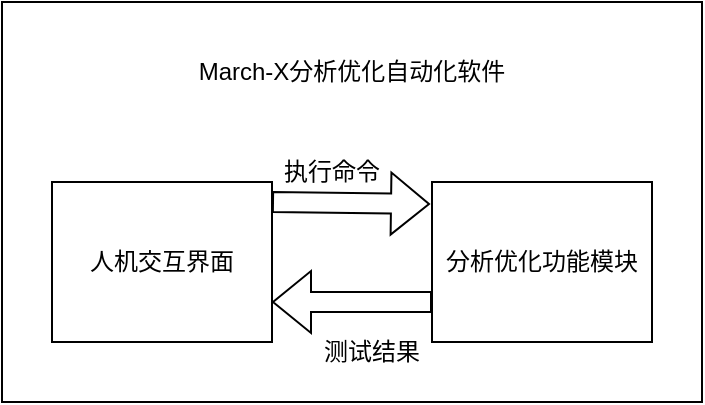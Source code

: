 <mxfile version="20.8.20" type="github">
  <diagram name="第 1 页" id="BLvaf4C1UADeeSXtMjX_">
    <mxGraphModel dx="1434" dy="796" grid="1" gridSize="10" guides="1" tooltips="1" connect="1" arrows="1" fold="1" page="1" pageScale="1" pageWidth="827" pageHeight="1169" math="0" shadow="0">
      <root>
        <mxCell id="0" />
        <mxCell id="1" parent="0" />
        <mxCell id="ZMFsc_2ALxdDT9w60mIX-1" value="" style="whiteSpace=wrap;html=1;align=center;" vertex="1" parent="1">
          <mxGeometry x="185" y="240" width="350" height="200" as="geometry" />
        </mxCell>
        <mxCell id="ZMFsc_2ALxdDT9w60mIX-2" value="人机交互界面" style="whiteSpace=wrap;html=1;align=center;" vertex="1" parent="1">
          <mxGeometry x="210" y="330" width="110" height="80" as="geometry" />
        </mxCell>
        <mxCell id="ZMFsc_2ALxdDT9w60mIX-3" value="分析优化功能模块" style="whiteSpace=wrap;html=1;align=center;" vertex="1" parent="1">
          <mxGeometry x="400" y="330" width="110" height="80" as="geometry" />
        </mxCell>
        <mxCell id="ZMFsc_2ALxdDT9w60mIX-4" value="March-X分析优化自动化软件" style="text;html=1;strokeColor=none;fillColor=none;align=center;verticalAlign=middle;whiteSpace=wrap;rounded=0;" vertex="1" parent="1">
          <mxGeometry x="280" y="260" width="160" height="30" as="geometry" />
        </mxCell>
        <mxCell id="ZMFsc_2ALxdDT9w60mIX-5" value="" style="shape=flexArrow;endArrow=classic;html=1;rounded=0;exitX=1;exitY=0.125;exitDx=0;exitDy=0;exitPerimeter=0;entryX=-0.009;entryY=0.138;entryDx=0;entryDy=0;entryPerimeter=0;" edge="1" parent="1" source="ZMFsc_2ALxdDT9w60mIX-2" target="ZMFsc_2ALxdDT9w60mIX-3">
          <mxGeometry width="50" height="50" relative="1" as="geometry">
            <mxPoint x="240" y="650" as="sourcePoint" />
            <mxPoint x="290" y="600" as="targetPoint" />
          </mxGeometry>
        </mxCell>
        <mxCell id="ZMFsc_2ALxdDT9w60mIX-6" value="执行命令" style="text;html=1;strokeColor=none;fillColor=none;align=center;verticalAlign=middle;whiteSpace=wrap;rounded=0;" vertex="1" parent="1">
          <mxGeometry x="320" y="310" width="60" height="30" as="geometry" />
        </mxCell>
        <mxCell id="ZMFsc_2ALxdDT9w60mIX-7" value="" style="shape=flexArrow;endArrow=classic;html=1;rounded=0;entryX=1;entryY=0.75;entryDx=0;entryDy=0;exitX=0;exitY=0.75;exitDx=0;exitDy=0;" edge="1" parent="1" source="ZMFsc_2ALxdDT9w60mIX-3" target="ZMFsc_2ALxdDT9w60mIX-2">
          <mxGeometry width="50" height="50" relative="1" as="geometry">
            <mxPoint x="280" y="440" as="sourcePoint" />
            <mxPoint x="180" y="530" as="targetPoint" />
          </mxGeometry>
        </mxCell>
        <mxCell id="ZMFsc_2ALxdDT9w60mIX-8" value="测试结果" style="text;html=1;strokeColor=none;fillColor=none;align=center;verticalAlign=middle;whiteSpace=wrap;rounded=0;" vertex="1" parent="1">
          <mxGeometry x="340" y="400" width="60" height="30" as="geometry" />
        </mxCell>
      </root>
    </mxGraphModel>
  </diagram>
</mxfile>
